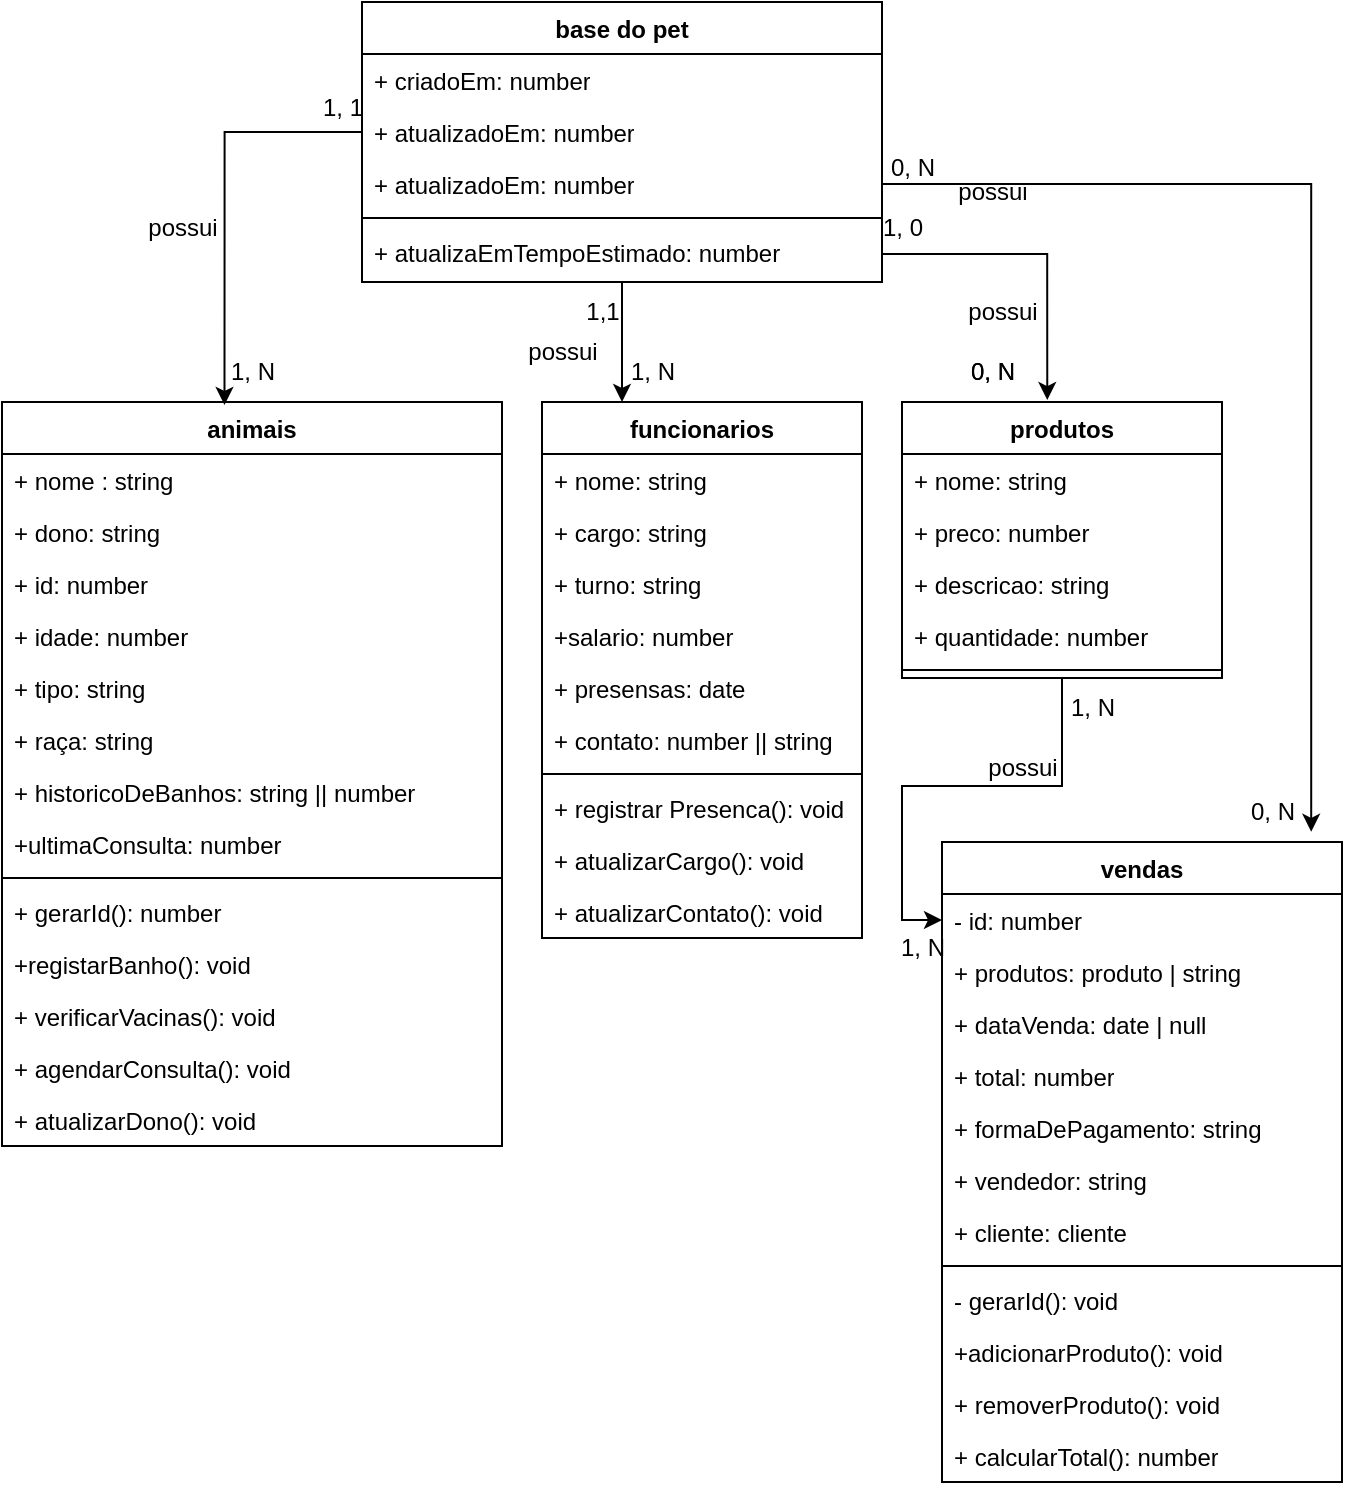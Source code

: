 <mxfile version="24.7.6">
  <diagram name="Página-1" id="IoTi0HFg_P9yU_Ui_4bs">
    <mxGraphModel grid="1" page="1" gridSize="10" guides="1" tooltips="1" connect="1" arrows="1" fold="1" pageScale="1" pageWidth="827" pageHeight="1169" math="0" shadow="0">
      <root>
        <mxCell id="0" />
        <mxCell id="1" parent="0" />
        <mxCell id="hmrt9C0-uRj9bWdEFkWN-63" style="edgeStyle=orthogonalEdgeStyle;rounded=0;orthogonalLoop=1;jettySize=auto;html=1;entryX=0.25;entryY=0;entryDx=0;entryDy=0;" edge="1" parent="1" source="hmrt9C0-uRj9bWdEFkWN-1" target="hmrt9C0-uRj9bWdEFkWN-22">
          <mxGeometry relative="1" as="geometry" />
        </mxCell>
        <mxCell id="hmrt9C0-uRj9bWdEFkWN-1" value="base do pet" style="swimlane;fontStyle=1;align=center;verticalAlign=top;childLayout=stackLayout;horizontal=1;startSize=26;horizontalStack=0;resizeParent=1;resizeParentMax=0;resizeLast=0;collapsible=1;marginBottom=0;whiteSpace=wrap;html=1;" vertex="1" parent="1">
          <mxGeometry x="260" y="40" width="260" height="140" as="geometry" />
        </mxCell>
        <mxCell id="hmrt9C0-uRj9bWdEFkWN-2" value="+ criadoEm: number" style="text;strokeColor=none;fillColor=none;align=left;verticalAlign=top;spacingLeft=4;spacingRight=4;overflow=hidden;rotatable=0;points=[[0,0.5],[1,0.5]];portConstraint=eastwest;whiteSpace=wrap;html=1;" vertex="1" parent="hmrt9C0-uRj9bWdEFkWN-1">
          <mxGeometry y="26" width="260" height="26" as="geometry" />
        </mxCell>
        <mxCell id="hmrt9C0-uRj9bWdEFkWN-54" value="+ atualizadoEm: number" style="text;strokeColor=none;fillColor=none;align=left;verticalAlign=top;spacingLeft=4;spacingRight=4;overflow=hidden;rotatable=0;points=[[0,0.5],[1,0.5]];portConstraint=eastwest;whiteSpace=wrap;html=1;" vertex="1" parent="hmrt9C0-uRj9bWdEFkWN-1">
          <mxGeometry y="52" width="260" height="26" as="geometry" />
        </mxCell>
        <mxCell id="hmrt9C0-uRj9bWdEFkWN-5" value="+ atualizadoEm: number" style="text;strokeColor=none;fillColor=none;align=left;verticalAlign=top;spacingLeft=4;spacingRight=4;overflow=hidden;rotatable=0;points=[[0,0.5],[1,0.5]];portConstraint=eastwest;whiteSpace=wrap;html=1;" vertex="1" parent="hmrt9C0-uRj9bWdEFkWN-1">
          <mxGeometry y="78" width="260" height="26" as="geometry" />
        </mxCell>
        <mxCell id="hmrt9C0-uRj9bWdEFkWN-3" value="" style="line;strokeWidth=1;fillColor=none;align=left;verticalAlign=middle;spacingTop=-1;spacingLeft=3;spacingRight=3;rotatable=0;labelPosition=right;points=[];portConstraint=eastwest;strokeColor=inherit;" vertex="1" parent="hmrt9C0-uRj9bWdEFkWN-1">
          <mxGeometry y="104" width="260" height="8" as="geometry" />
        </mxCell>
        <mxCell id="hmrt9C0-uRj9bWdEFkWN-4" value="+ atualizaEmTempoEstimado: number" style="text;strokeColor=none;fillColor=none;align=left;verticalAlign=top;spacingLeft=4;spacingRight=4;overflow=hidden;rotatable=0;points=[[0,0.5],[1,0.5]];portConstraint=eastwest;whiteSpace=wrap;html=1;" vertex="1" parent="hmrt9C0-uRj9bWdEFkWN-1">
          <mxGeometry y="112" width="260" height="28" as="geometry" />
        </mxCell>
        <mxCell id="hmrt9C0-uRj9bWdEFkWN-6" value="animais" style="swimlane;fontStyle=1;align=center;verticalAlign=top;childLayout=stackLayout;horizontal=1;startSize=26;horizontalStack=0;resizeParent=1;resizeParentMax=0;resizeLast=0;collapsible=1;marginBottom=0;whiteSpace=wrap;html=1;" vertex="1" parent="1">
          <mxGeometry x="80" y="240" width="250" height="372" as="geometry" />
        </mxCell>
        <mxCell id="hmrt9C0-uRj9bWdEFkWN-7" value="+ nome : string" style="text;strokeColor=none;fillColor=none;align=left;verticalAlign=top;spacingLeft=4;spacingRight=4;overflow=hidden;rotatable=0;points=[[0,0.5],[1,0.5]];portConstraint=eastwest;whiteSpace=wrap;html=1;" vertex="1" parent="hmrt9C0-uRj9bWdEFkWN-6">
          <mxGeometry y="26" width="250" height="26" as="geometry" />
        </mxCell>
        <mxCell id="hmrt9C0-uRj9bWdEFkWN-14" value="+ dono: string" style="text;strokeColor=none;fillColor=none;align=left;verticalAlign=top;spacingLeft=4;spacingRight=4;overflow=hidden;rotatable=0;points=[[0,0.5],[1,0.5]];portConstraint=eastwest;whiteSpace=wrap;html=1;" vertex="1" parent="hmrt9C0-uRj9bWdEFkWN-6">
          <mxGeometry y="52" width="250" height="26" as="geometry" />
        </mxCell>
        <mxCell id="hmrt9C0-uRj9bWdEFkWN-16" value="+ id: number" style="text;strokeColor=none;fillColor=none;align=left;verticalAlign=top;spacingLeft=4;spacingRight=4;overflow=hidden;rotatable=0;points=[[0,0.5],[1,0.5]];portConstraint=eastwest;whiteSpace=wrap;html=1;" vertex="1" parent="hmrt9C0-uRj9bWdEFkWN-6">
          <mxGeometry y="78" width="250" height="26" as="geometry" />
        </mxCell>
        <mxCell id="hmrt9C0-uRj9bWdEFkWN-10" value="+ idade: number" style="text;strokeColor=none;fillColor=none;align=left;verticalAlign=top;spacingLeft=4;spacingRight=4;overflow=hidden;rotatable=0;points=[[0,0.5],[1,0.5]];portConstraint=eastwest;whiteSpace=wrap;html=1;" vertex="1" parent="hmrt9C0-uRj9bWdEFkWN-6">
          <mxGeometry y="104" width="250" height="26" as="geometry" />
        </mxCell>
        <mxCell id="hmrt9C0-uRj9bWdEFkWN-15" value="+ tipo: string" style="text;strokeColor=none;fillColor=none;align=left;verticalAlign=top;spacingLeft=4;spacingRight=4;overflow=hidden;rotatable=0;points=[[0,0.5],[1,0.5]];portConstraint=eastwest;whiteSpace=wrap;html=1;" vertex="1" parent="hmrt9C0-uRj9bWdEFkWN-6">
          <mxGeometry y="130" width="250" height="26" as="geometry" />
        </mxCell>
        <mxCell id="hmrt9C0-uRj9bWdEFkWN-11" value="+ raça: string" style="text;strokeColor=none;fillColor=none;align=left;verticalAlign=top;spacingLeft=4;spacingRight=4;overflow=hidden;rotatable=0;points=[[0,0.5],[1,0.5]];portConstraint=eastwest;whiteSpace=wrap;html=1;" vertex="1" parent="hmrt9C0-uRj9bWdEFkWN-6">
          <mxGeometry y="156" width="250" height="26" as="geometry" />
        </mxCell>
        <mxCell id="hmrt9C0-uRj9bWdEFkWN-12" value="+ historicoDeBanhos: string || number" style="text;strokeColor=none;fillColor=none;align=left;verticalAlign=top;spacingLeft=4;spacingRight=4;overflow=hidden;rotatable=0;points=[[0,0.5],[1,0.5]];portConstraint=eastwest;whiteSpace=wrap;html=1;" vertex="1" parent="hmrt9C0-uRj9bWdEFkWN-6">
          <mxGeometry y="182" width="250" height="26" as="geometry" />
        </mxCell>
        <mxCell id="hmrt9C0-uRj9bWdEFkWN-13" value="+ultimaConsulta: number" style="text;strokeColor=none;fillColor=none;align=left;verticalAlign=top;spacingLeft=4;spacingRight=4;overflow=hidden;rotatable=0;points=[[0,0.5],[1,0.5]];portConstraint=eastwest;whiteSpace=wrap;html=1;" vertex="1" parent="hmrt9C0-uRj9bWdEFkWN-6">
          <mxGeometry y="208" width="250" height="26" as="geometry" />
        </mxCell>
        <mxCell id="hmrt9C0-uRj9bWdEFkWN-8" value="" style="line;strokeWidth=1;fillColor=none;align=left;verticalAlign=middle;spacingTop=-1;spacingLeft=3;spacingRight=3;rotatable=0;labelPosition=right;points=[];portConstraint=eastwest;strokeColor=inherit;" vertex="1" parent="hmrt9C0-uRj9bWdEFkWN-6">
          <mxGeometry y="234" width="250" height="8" as="geometry" />
        </mxCell>
        <mxCell id="hmrt9C0-uRj9bWdEFkWN-9" value="+ gerarId(): number&lt;div&gt;&lt;br&gt;&lt;/div&gt;" style="text;strokeColor=none;fillColor=none;align=left;verticalAlign=top;spacingLeft=4;spacingRight=4;overflow=hidden;rotatable=0;points=[[0,0.5],[1,0.5]];portConstraint=eastwest;whiteSpace=wrap;html=1;" vertex="1" parent="hmrt9C0-uRj9bWdEFkWN-6">
          <mxGeometry y="242" width="250" height="26" as="geometry" />
        </mxCell>
        <mxCell id="hmrt9C0-uRj9bWdEFkWN-18" value="+registarBanho(): void" style="text;strokeColor=none;fillColor=none;align=left;verticalAlign=top;spacingLeft=4;spacingRight=4;overflow=hidden;rotatable=0;points=[[0,0.5],[1,0.5]];portConstraint=eastwest;whiteSpace=wrap;html=1;" vertex="1" parent="hmrt9C0-uRj9bWdEFkWN-6">
          <mxGeometry y="268" width="250" height="26" as="geometry" />
        </mxCell>
        <mxCell id="hmrt9C0-uRj9bWdEFkWN-19" value="+ verificarVacinas(): void" style="text;strokeColor=none;fillColor=none;align=left;verticalAlign=top;spacingLeft=4;spacingRight=4;overflow=hidden;rotatable=0;points=[[0,0.5],[1,0.5]];portConstraint=eastwest;whiteSpace=wrap;html=1;" vertex="1" parent="hmrt9C0-uRj9bWdEFkWN-6">
          <mxGeometry y="294" width="250" height="26" as="geometry" />
        </mxCell>
        <mxCell id="hmrt9C0-uRj9bWdEFkWN-20" value="+ agendarConsulta(): void" style="text;strokeColor=none;fillColor=none;align=left;verticalAlign=top;spacingLeft=4;spacingRight=4;overflow=hidden;rotatable=0;points=[[0,0.5],[1,0.5]];portConstraint=eastwest;whiteSpace=wrap;html=1;" vertex="1" parent="hmrt9C0-uRj9bWdEFkWN-6">
          <mxGeometry y="320" width="250" height="26" as="geometry" />
        </mxCell>
        <mxCell id="hmrt9C0-uRj9bWdEFkWN-21" value="+ atualizarDono(): void" style="text;strokeColor=none;fillColor=none;align=left;verticalAlign=top;spacingLeft=4;spacingRight=4;overflow=hidden;rotatable=0;points=[[0,0.5],[1,0.5]];portConstraint=eastwest;whiteSpace=wrap;html=1;" vertex="1" parent="hmrt9C0-uRj9bWdEFkWN-6">
          <mxGeometry y="346" width="250" height="26" as="geometry" />
        </mxCell>
        <mxCell id="hmrt9C0-uRj9bWdEFkWN-22" value="funcionarios" style="swimlane;fontStyle=1;align=center;verticalAlign=top;childLayout=stackLayout;horizontal=1;startSize=26;horizontalStack=0;resizeParent=1;resizeParentMax=0;resizeLast=0;collapsible=1;marginBottom=0;whiteSpace=wrap;html=1;" vertex="1" parent="1">
          <mxGeometry x="350" y="240" width="160" height="268" as="geometry" />
        </mxCell>
        <mxCell id="hmrt9C0-uRj9bWdEFkWN-23" value="+ nome: string" style="text;strokeColor=none;fillColor=none;align=left;verticalAlign=top;spacingLeft=4;spacingRight=4;overflow=hidden;rotatable=0;points=[[0,0.5],[1,0.5]];portConstraint=eastwest;whiteSpace=wrap;html=1;" vertex="1" parent="hmrt9C0-uRj9bWdEFkWN-22">
          <mxGeometry y="26" width="160" height="26" as="geometry" />
        </mxCell>
        <mxCell id="hmrt9C0-uRj9bWdEFkWN-26" value="+ cargo: string" style="text;strokeColor=none;fillColor=none;align=left;verticalAlign=top;spacingLeft=4;spacingRight=4;overflow=hidden;rotatable=0;points=[[0,0.5],[1,0.5]];portConstraint=eastwest;whiteSpace=wrap;html=1;" vertex="1" parent="hmrt9C0-uRj9bWdEFkWN-22">
          <mxGeometry y="52" width="160" height="26" as="geometry" />
        </mxCell>
        <mxCell id="hmrt9C0-uRj9bWdEFkWN-27" value="+ turno: string" style="text;strokeColor=none;fillColor=none;align=left;verticalAlign=top;spacingLeft=4;spacingRight=4;overflow=hidden;rotatable=0;points=[[0,0.5],[1,0.5]];portConstraint=eastwest;whiteSpace=wrap;html=1;" vertex="1" parent="hmrt9C0-uRj9bWdEFkWN-22">
          <mxGeometry y="78" width="160" height="26" as="geometry" />
        </mxCell>
        <mxCell id="hmrt9C0-uRj9bWdEFkWN-28" value="+salario: number" style="text;strokeColor=none;fillColor=none;align=left;verticalAlign=top;spacingLeft=4;spacingRight=4;overflow=hidden;rotatable=0;points=[[0,0.5],[1,0.5]];portConstraint=eastwest;whiteSpace=wrap;html=1;" vertex="1" parent="hmrt9C0-uRj9bWdEFkWN-22">
          <mxGeometry y="104" width="160" height="26" as="geometry" />
        </mxCell>
        <mxCell id="hmrt9C0-uRj9bWdEFkWN-29" value="+ presensas: date" style="text;strokeColor=none;fillColor=none;align=left;verticalAlign=top;spacingLeft=4;spacingRight=4;overflow=hidden;rotatable=0;points=[[0,0.5],[1,0.5]];portConstraint=eastwest;whiteSpace=wrap;html=1;" vertex="1" parent="hmrt9C0-uRj9bWdEFkWN-22">
          <mxGeometry y="130" width="160" height="26" as="geometry" />
        </mxCell>
        <mxCell id="hmrt9C0-uRj9bWdEFkWN-30" value="+ contato: number || string&amp;nbsp;" style="text;strokeColor=none;fillColor=none;align=left;verticalAlign=top;spacingLeft=4;spacingRight=4;overflow=hidden;rotatable=0;points=[[0,0.5],[1,0.5]];portConstraint=eastwest;whiteSpace=wrap;html=1;" vertex="1" parent="hmrt9C0-uRj9bWdEFkWN-22">
          <mxGeometry y="156" width="160" height="26" as="geometry" />
        </mxCell>
        <mxCell id="hmrt9C0-uRj9bWdEFkWN-24" value="" style="line;strokeWidth=1;fillColor=none;align=left;verticalAlign=middle;spacingTop=-1;spacingLeft=3;spacingRight=3;rotatable=0;labelPosition=right;points=[];portConstraint=eastwest;strokeColor=inherit;" vertex="1" parent="hmrt9C0-uRj9bWdEFkWN-22">
          <mxGeometry y="182" width="160" height="8" as="geometry" />
        </mxCell>
        <mxCell id="hmrt9C0-uRj9bWdEFkWN-25" value="+ registrar Presenca(): void" style="text;strokeColor=none;fillColor=none;align=left;verticalAlign=top;spacingLeft=4;spacingRight=4;overflow=hidden;rotatable=0;points=[[0,0.5],[1,0.5]];portConstraint=eastwest;whiteSpace=wrap;html=1;" vertex="1" parent="hmrt9C0-uRj9bWdEFkWN-22">
          <mxGeometry y="190" width="160" height="26" as="geometry" />
        </mxCell>
        <mxCell id="hmrt9C0-uRj9bWdEFkWN-31" value="+ atualizarCargo(): void" style="text;strokeColor=none;fillColor=none;align=left;verticalAlign=top;spacingLeft=4;spacingRight=4;overflow=hidden;rotatable=0;points=[[0,0.5],[1,0.5]];portConstraint=eastwest;whiteSpace=wrap;html=1;" vertex="1" parent="hmrt9C0-uRj9bWdEFkWN-22">
          <mxGeometry y="216" width="160" height="26" as="geometry" />
        </mxCell>
        <mxCell id="hmrt9C0-uRj9bWdEFkWN-32" value="+ atualizarContato(): void" style="text;strokeColor=none;fillColor=none;align=left;verticalAlign=top;spacingLeft=4;spacingRight=4;overflow=hidden;rotatable=0;points=[[0,0.5],[1,0.5]];portConstraint=eastwest;whiteSpace=wrap;html=1;" vertex="1" parent="hmrt9C0-uRj9bWdEFkWN-22">
          <mxGeometry y="242" width="160" height="26" as="geometry" />
        </mxCell>
        <mxCell id="hmrt9C0-uRj9bWdEFkWN-72" value="" style="edgeStyle=orthogonalEdgeStyle;rounded=0;orthogonalLoop=1;jettySize=auto;html=1;" edge="1" parent="1" source="hmrt9C0-uRj9bWdEFkWN-33" target="hmrt9C0-uRj9bWdEFkWN-41">
          <mxGeometry relative="1" as="geometry" />
        </mxCell>
        <mxCell id="hmrt9C0-uRj9bWdEFkWN-33" value="produtos" style="swimlane;fontStyle=1;align=center;verticalAlign=top;childLayout=stackLayout;horizontal=1;startSize=26;horizontalStack=0;resizeParent=1;resizeParentMax=0;resizeLast=0;collapsible=1;marginBottom=0;whiteSpace=wrap;html=1;" vertex="1" parent="1">
          <mxGeometry x="530" y="240" width="160" height="138" as="geometry" />
        </mxCell>
        <mxCell id="hmrt9C0-uRj9bWdEFkWN-34" value="+ nome: string" style="text;strokeColor=none;fillColor=none;align=left;verticalAlign=top;spacingLeft=4;spacingRight=4;overflow=hidden;rotatable=0;points=[[0,0.5],[1,0.5]];portConstraint=eastwest;whiteSpace=wrap;html=1;" vertex="1" parent="hmrt9C0-uRj9bWdEFkWN-33">
          <mxGeometry y="26" width="160" height="26" as="geometry" />
        </mxCell>
        <mxCell id="hmrt9C0-uRj9bWdEFkWN-37" value="+ preco: number" style="text;strokeColor=none;fillColor=none;align=left;verticalAlign=top;spacingLeft=4;spacingRight=4;overflow=hidden;rotatable=0;points=[[0,0.5],[1,0.5]];portConstraint=eastwest;whiteSpace=wrap;html=1;" vertex="1" parent="hmrt9C0-uRj9bWdEFkWN-33">
          <mxGeometry y="52" width="160" height="26" as="geometry" />
        </mxCell>
        <mxCell id="hmrt9C0-uRj9bWdEFkWN-38" value="+ descricao: string" style="text;strokeColor=none;fillColor=none;align=left;verticalAlign=top;spacingLeft=4;spacingRight=4;overflow=hidden;rotatable=0;points=[[0,0.5],[1,0.5]];portConstraint=eastwest;whiteSpace=wrap;html=1;" vertex="1" parent="hmrt9C0-uRj9bWdEFkWN-33">
          <mxGeometry y="78" width="160" height="26" as="geometry" />
        </mxCell>
        <mxCell id="hmrt9C0-uRj9bWdEFkWN-39" value="+ quantidade: number" style="text;strokeColor=none;fillColor=none;align=left;verticalAlign=top;spacingLeft=4;spacingRight=4;overflow=hidden;rotatable=0;points=[[0,0.5],[1,0.5]];portConstraint=eastwest;whiteSpace=wrap;html=1;" vertex="1" parent="hmrt9C0-uRj9bWdEFkWN-33">
          <mxGeometry y="104" width="160" height="26" as="geometry" />
        </mxCell>
        <mxCell id="hmrt9C0-uRj9bWdEFkWN-35" value="" style="line;strokeWidth=1;fillColor=none;align=left;verticalAlign=middle;spacingTop=-1;spacingLeft=3;spacingRight=3;rotatable=0;labelPosition=right;points=[];portConstraint=eastwest;strokeColor=inherit;" vertex="1" parent="hmrt9C0-uRj9bWdEFkWN-33">
          <mxGeometry y="130" width="160" height="8" as="geometry" />
        </mxCell>
        <mxCell id="hmrt9C0-uRj9bWdEFkWN-40" value="vendas" style="swimlane;fontStyle=1;align=center;verticalAlign=top;childLayout=stackLayout;horizontal=1;startSize=26;horizontalStack=0;resizeParent=1;resizeParentMax=0;resizeLast=0;collapsible=1;marginBottom=0;whiteSpace=wrap;html=1;" vertex="1" parent="1">
          <mxGeometry x="550" y="460" width="200" height="320" as="geometry" />
        </mxCell>
        <mxCell id="hmrt9C0-uRj9bWdEFkWN-41" value="- id: number" style="text;strokeColor=none;fillColor=none;align=left;verticalAlign=top;spacingLeft=4;spacingRight=4;overflow=hidden;rotatable=0;points=[[0,0.5],[1,0.5]];portConstraint=eastwest;whiteSpace=wrap;html=1;" vertex="1" parent="hmrt9C0-uRj9bWdEFkWN-40">
          <mxGeometry y="26" width="200" height="26" as="geometry" />
        </mxCell>
        <mxCell id="hmrt9C0-uRj9bWdEFkWN-44" value="+ produtos: produto | string" style="text;strokeColor=none;fillColor=none;align=left;verticalAlign=top;spacingLeft=4;spacingRight=4;overflow=hidden;rotatable=0;points=[[0,0.5],[1,0.5]];portConstraint=eastwest;whiteSpace=wrap;html=1;" vertex="1" parent="hmrt9C0-uRj9bWdEFkWN-40">
          <mxGeometry y="52" width="200" height="26" as="geometry" />
        </mxCell>
        <mxCell id="hmrt9C0-uRj9bWdEFkWN-45" value="+ dataVenda: date | null&lt;div&gt;&lt;br&gt;&lt;/div&gt;" style="text;strokeColor=none;fillColor=none;align=left;verticalAlign=top;spacingLeft=4;spacingRight=4;overflow=hidden;rotatable=0;points=[[0,0.5],[1,0.5]];portConstraint=eastwest;whiteSpace=wrap;html=1;" vertex="1" parent="hmrt9C0-uRj9bWdEFkWN-40">
          <mxGeometry y="78" width="200" height="26" as="geometry" />
        </mxCell>
        <mxCell id="hmrt9C0-uRj9bWdEFkWN-46" value="+ total: number" style="text;strokeColor=none;fillColor=none;align=left;verticalAlign=top;spacingLeft=4;spacingRight=4;overflow=hidden;rotatable=0;points=[[0,0.5],[1,0.5]];portConstraint=eastwest;whiteSpace=wrap;html=1;" vertex="1" parent="hmrt9C0-uRj9bWdEFkWN-40">
          <mxGeometry y="104" width="200" height="26" as="geometry" />
        </mxCell>
        <mxCell id="hmrt9C0-uRj9bWdEFkWN-47" value="+ formaDePagamento: string" style="text;strokeColor=none;fillColor=none;align=left;verticalAlign=top;spacingLeft=4;spacingRight=4;overflow=hidden;rotatable=0;points=[[0,0.5],[1,0.5]];portConstraint=eastwest;whiteSpace=wrap;html=1;" vertex="1" parent="hmrt9C0-uRj9bWdEFkWN-40">
          <mxGeometry y="130" width="200" height="26" as="geometry" />
        </mxCell>
        <mxCell id="hmrt9C0-uRj9bWdEFkWN-48" value="+ vendedor: string" style="text;strokeColor=none;fillColor=none;align=left;verticalAlign=top;spacingLeft=4;spacingRight=4;overflow=hidden;rotatable=0;points=[[0,0.5],[1,0.5]];portConstraint=eastwest;whiteSpace=wrap;html=1;" vertex="1" parent="hmrt9C0-uRj9bWdEFkWN-40">
          <mxGeometry y="156" width="200" height="26" as="geometry" />
        </mxCell>
        <mxCell id="hmrt9C0-uRj9bWdEFkWN-49" value="+ cliente: cliente" style="text;strokeColor=none;fillColor=none;align=left;verticalAlign=top;spacingLeft=4;spacingRight=4;overflow=hidden;rotatable=0;points=[[0,0.5],[1,0.5]];portConstraint=eastwest;whiteSpace=wrap;html=1;" vertex="1" parent="hmrt9C0-uRj9bWdEFkWN-40">
          <mxGeometry y="182" width="200" height="26" as="geometry" />
        </mxCell>
        <mxCell id="hmrt9C0-uRj9bWdEFkWN-42" value="" style="line;strokeWidth=1;fillColor=none;align=left;verticalAlign=middle;spacingTop=-1;spacingLeft=3;spacingRight=3;rotatable=0;labelPosition=right;points=[];portConstraint=eastwest;strokeColor=inherit;" vertex="1" parent="hmrt9C0-uRj9bWdEFkWN-40">
          <mxGeometry y="208" width="200" height="8" as="geometry" />
        </mxCell>
        <mxCell id="hmrt9C0-uRj9bWdEFkWN-43" value="- gerarId(): void" style="text;strokeColor=none;fillColor=none;align=left;verticalAlign=top;spacingLeft=4;spacingRight=4;overflow=hidden;rotatable=0;points=[[0,0.5],[1,0.5]];portConstraint=eastwest;whiteSpace=wrap;html=1;" vertex="1" parent="hmrt9C0-uRj9bWdEFkWN-40">
          <mxGeometry y="216" width="200" height="26" as="geometry" />
        </mxCell>
        <mxCell id="hmrt9C0-uRj9bWdEFkWN-50" value="+adicionarProduto(): void" style="text;strokeColor=none;fillColor=none;align=left;verticalAlign=top;spacingLeft=4;spacingRight=4;overflow=hidden;rotatable=0;points=[[0,0.5],[1,0.5]];portConstraint=eastwest;whiteSpace=wrap;html=1;" vertex="1" parent="hmrt9C0-uRj9bWdEFkWN-40">
          <mxGeometry y="242" width="200" height="26" as="geometry" />
        </mxCell>
        <mxCell id="hmrt9C0-uRj9bWdEFkWN-51" value="+ removerProduto(): void" style="text;strokeColor=none;fillColor=none;align=left;verticalAlign=top;spacingLeft=4;spacingRight=4;overflow=hidden;rotatable=0;points=[[0,0.5],[1,0.5]];portConstraint=eastwest;whiteSpace=wrap;html=1;" vertex="1" parent="hmrt9C0-uRj9bWdEFkWN-40">
          <mxGeometry y="268" width="200" height="26" as="geometry" />
        </mxCell>
        <mxCell id="hmrt9C0-uRj9bWdEFkWN-52" value="+ calcularTotal(): number" style="text;strokeColor=none;fillColor=none;align=left;verticalAlign=top;spacingLeft=4;spacingRight=4;overflow=hidden;rotatable=0;points=[[0,0.5],[1,0.5]];portConstraint=eastwest;whiteSpace=wrap;html=1;" vertex="1" parent="hmrt9C0-uRj9bWdEFkWN-40">
          <mxGeometry y="294" width="200" height="26" as="geometry" />
        </mxCell>
        <mxCell id="hmrt9C0-uRj9bWdEFkWN-55" style="edgeStyle=orthogonalEdgeStyle;rounded=0;orthogonalLoop=1;jettySize=auto;html=1;entryX=0.445;entryY=0.004;entryDx=0;entryDy=0;entryPerimeter=0;" edge="1" parent="1" source="hmrt9C0-uRj9bWdEFkWN-54" target="hmrt9C0-uRj9bWdEFkWN-6">
          <mxGeometry relative="1" as="geometry" />
        </mxCell>
        <mxCell id="hmrt9C0-uRj9bWdEFkWN-56" style="edgeStyle=orthogonalEdgeStyle;rounded=0;orthogonalLoop=1;jettySize=auto;html=1;entryX=0.454;entryY=-0.007;entryDx=0;entryDy=0;entryPerimeter=0;" edge="1" parent="1" source="hmrt9C0-uRj9bWdEFkWN-4" target="hmrt9C0-uRj9bWdEFkWN-33">
          <mxGeometry relative="1" as="geometry" />
        </mxCell>
        <mxCell id="hmrt9C0-uRj9bWdEFkWN-57" style="edgeStyle=orthogonalEdgeStyle;rounded=0;orthogonalLoop=1;jettySize=auto;html=1;entryX=0.923;entryY=-0.016;entryDx=0;entryDy=0;entryPerimeter=0;" edge="1" parent="1" source="hmrt9C0-uRj9bWdEFkWN-5" target="hmrt9C0-uRj9bWdEFkWN-40">
          <mxGeometry relative="1" as="geometry" />
        </mxCell>
        <mxCell id="hmrt9C0-uRj9bWdEFkWN-59" value="1, N" style="text;html=1;align=center;verticalAlign=middle;resizable=0;points=[];autosize=1;strokeColor=none;fillColor=none;" vertex="1" parent="1">
          <mxGeometry x="180" y="210" width="50" height="30" as="geometry" />
        </mxCell>
        <mxCell id="hmrt9C0-uRj9bWdEFkWN-64" value="1, N" style="text;html=1;align=center;verticalAlign=middle;resizable=0;points=[];autosize=1;strokeColor=none;fillColor=none;" vertex="1" parent="1">
          <mxGeometry x="380" y="210" width="50" height="30" as="geometry" />
        </mxCell>
        <mxCell id="hmrt9C0-uRj9bWdEFkWN-65" value="0, N" style="text;html=1;align=center;verticalAlign=middle;resizable=0;points=[];autosize=1;strokeColor=none;fillColor=none;" vertex="1" parent="1">
          <mxGeometry x="550" y="210" width="50" height="30" as="geometry" />
        </mxCell>
        <mxCell id="hmrt9C0-uRj9bWdEFkWN-66" value="0, N" style="text;html=1;align=center;verticalAlign=middle;resizable=0;points=[];autosize=1;strokeColor=none;fillColor=none;" vertex="1" parent="1">
          <mxGeometry x="690" y="430" width="50" height="30" as="geometry" />
        </mxCell>
        <mxCell id="hmrt9C0-uRj9bWdEFkWN-67" value="1, 1" style="text;html=1;align=center;verticalAlign=middle;resizable=0;points=[];autosize=1;strokeColor=none;fillColor=none;" vertex="1" parent="1">
          <mxGeometry x="230" y="78" width="40" height="30" as="geometry" />
        </mxCell>
        <mxCell id="hmrt9C0-uRj9bWdEFkWN-68" value="1,1" style="text;html=1;align=center;verticalAlign=middle;resizable=0;points=[];autosize=1;strokeColor=none;fillColor=none;" vertex="1" parent="1">
          <mxGeometry x="360" y="180" width="40" height="30" as="geometry" />
        </mxCell>
        <mxCell id="hmrt9C0-uRj9bWdEFkWN-69" value="1, 0" style="text;html=1;align=center;verticalAlign=middle;resizable=0;points=[];autosize=1;strokeColor=none;fillColor=none;" vertex="1" parent="1">
          <mxGeometry x="510" y="138" width="40" height="30" as="geometry" />
        </mxCell>
        <mxCell id="hmrt9C0-uRj9bWdEFkWN-70" value="0, N" style="text;html=1;align=center;verticalAlign=middle;resizable=0;points=[];autosize=1;strokeColor=none;fillColor=none;" vertex="1" parent="1">
          <mxGeometry x="550" y="210" width="50" height="30" as="geometry" />
        </mxCell>
        <mxCell id="hmrt9C0-uRj9bWdEFkWN-71" value="0, N" style="text;html=1;align=center;verticalAlign=middle;resizable=0;points=[];autosize=1;strokeColor=none;fillColor=none;" vertex="1" parent="1">
          <mxGeometry x="510" y="108" width="50" height="30" as="geometry" />
        </mxCell>
        <mxCell id="hmrt9C0-uRj9bWdEFkWN-73" value="1, N" style="text;html=1;align=center;verticalAlign=middle;resizable=0;points=[];autosize=1;strokeColor=none;fillColor=none;" vertex="1" parent="1">
          <mxGeometry x="600" y="378" width="50" height="30" as="geometry" />
        </mxCell>
        <mxCell id="hmrt9C0-uRj9bWdEFkWN-74" value="1, N" style="text;html=1;align=center;verticalAlign=middle;resizable=0;points=[];autosize=1;strokeColor=none;fillColor=none;" vertex="1" parent="1">
          <mxGeometry x="515" y="498" width="50" height="30" as="geometry" />
        </mxCell>
        <mxCell id="hmrt9C0-uRj9bWdEFkWN-75" value="possui" style="text;html=1;align=center;verticalAlign=middle;resizable=0;points=[];autosize=1;strokeColor=none;fillColor=none;" vertex="1" parent="1">
          <mxGeometry x="550" y="180" width="60" height="30" as="geometry" />
        </mxCell>
        <mxCell id="hmrt9C0-uRj9bWdEFkWN-76" value="possui" style="text;html=1;align=center;verticalAlign=middle;resizable=0;points=[];autosize=1;strokeColor=none;fillColor=none;" vertex="1" parent="1">
          <mxGeometry x="545" y="120" width="60" height="30" as="geometry" />
        </mxCell>
        <mxCell id="hmrt9C0-uRj9bWdEFkWN-77" value="possui" style="text;html=1;align=center;verticalAlign=middle;resizable=0;points=[];autosize=1;strokeColor=none;fillColor=none;" vertex="1" parent="1">
          <mxGeometry x="330" y="200" width="60" height="30" as="geometry" />
        </mxCell>
        <mxCell id="hmrt9C0-uRj9bWdEFkWN-78" value="possui" style="text;html=1;align=center;verticalAlign=middle;resizable=0;points=[];autosize=1;strokeColor=none;fillColor=none;" vertex="1" parent="1">
          <mxGeometry x="140" y="138" width="60" height="30" as="geometry" />
        </mxCell>
        <mxCell id="hmrt9C0-uRj9bWdEFkWN-79" value="possui" style="text;html=1;align=center;verticalAlign=middle;resizable=0;points=[];autosize=1;strokeColor=none;fillColor=none;" vertex="1" parent="1">
          <mxGeometry x="560" y="408" width="60" height="30" as="geometry" />
        </mxCell>
      </root>
    </mxGraphModel>
  </diagram>
</mxfile>
